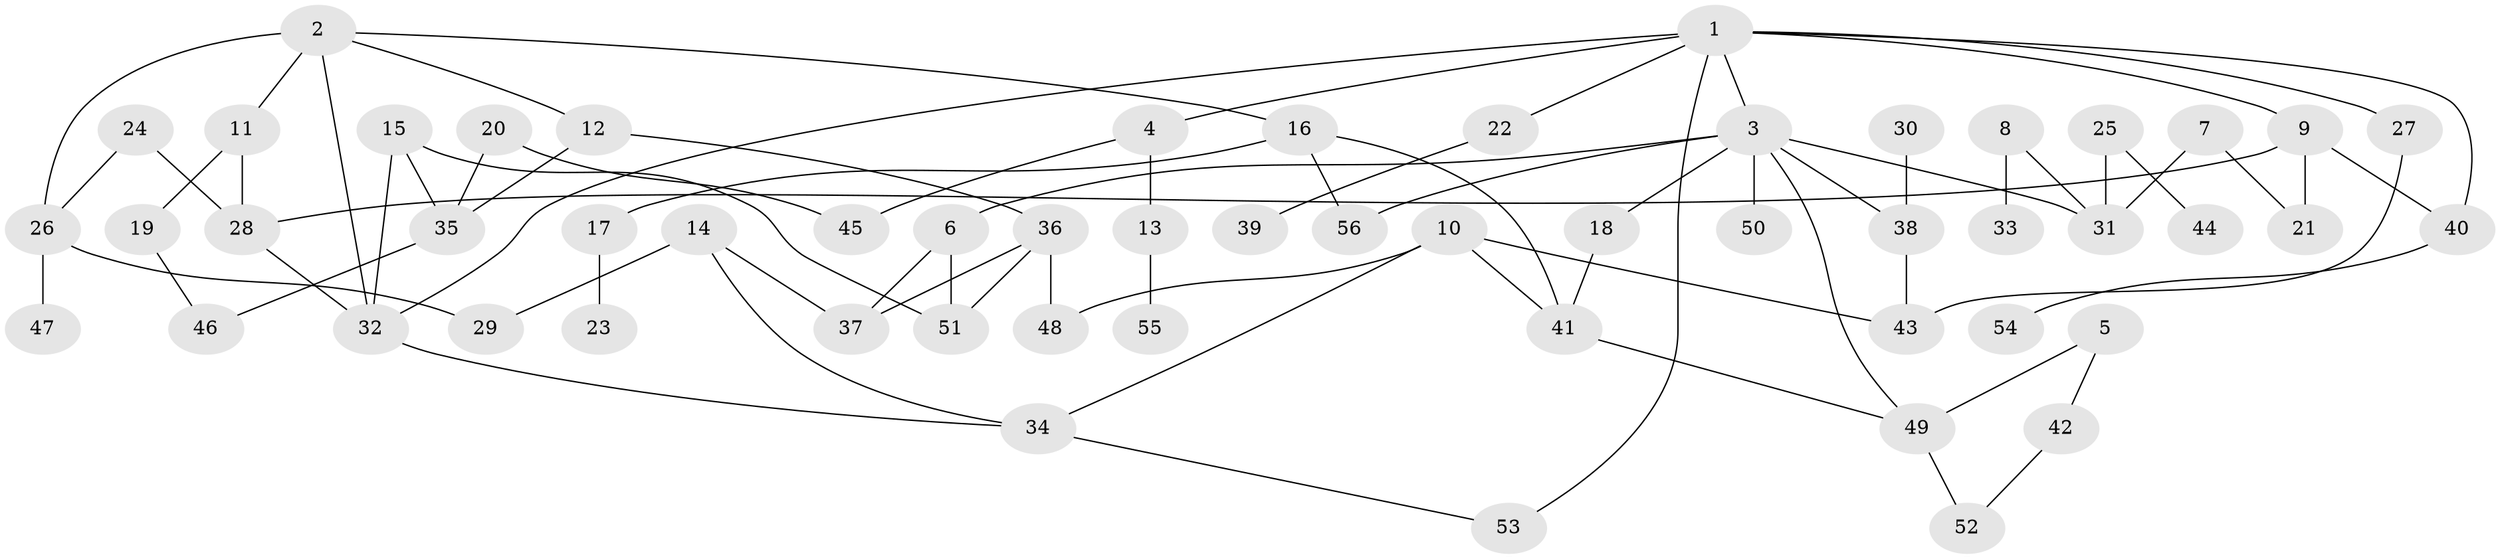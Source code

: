 // original degree distribution, {5: 0.05063291139240506, 10: 0.012658227848101266, 8: 0.012658227848101266, 4: 0.12658227848101267, 6: 0.012658227848101266, 2: 0.379746835443038, 1: 0.24050632911392406, 3: 0.16455696202531644}
// Generated by graph-tools (version 1.1) at 2025/36/03/04/25 23:36:06]
// undirected, 56 vertices, 77 edges
graph export_dot {
  node [color=gray90,style=filled];
  1;
  2;
  3;
  4;
  5;
  6;
  7;
  8;
  9;
  10;
  11;
  12;
  13;
  14;
  15;
  16;
  17;
  18;
  19;
  20;
  21;
  22;
  23;
  24;
  25;
  26;
  27;
  28;
  29;
  30;
  31;
  32;
  33;
  34;
  35;
  36;
  37;
  38;
  39;
  40;
  41;
  42;
  43;
  44;
  45;
  46;
  47;
  48;
  49;
  50;
  51;
  52;
  53;
  54;
  55;
  56;
  1 -- 3 [weight=1.0];
  1 -- 4 [weight=1.0];
  1 -- 9 [weight=1.0];
  1 -- 22 [weight=1.0];
  1 -- 27 [weight=1.0];
  1 -- 32 [weight=1.0];
  1 -- 40 [weight=1.0];
  1 -- 53 [weight=1.0];
  2 -- 11 [weight=1.0];
  2 -- 12 [weight=1.0];
  2 -- 16 [weight=1.0];
  2 -- 26 [weight=1.0];
  2 -- 32 [weight=1.0];
  3 -- 6 [weight=1.0];
  3 -- 18 [weight=2.0];
  3 -- 31 [weight=1.0];
  3 -- 38 [weight=1.0];
  3 -- 49 [weight=1.0];
  3 -- 50 [weight=1.0];
  3 -- 56 [weight=1.0];
  4 -- 13 [weight=1.0];
  4 -- 45 [weight=1.0];
  5 -- 42 [weight=1.0];
  5 -- 49 [weight=1.0];
  6 -- 37 [weight=1.0];
  6 -- 51 [weight=1.0];
  7 -- 21 [weight=1.0];
  7 -- 31 [weight=1.0];
  8 -- 31 [weight=1.0];
  8 -- 33 [weight=1.0];
  9 -- 21 [weight=1.0];
  9 -- 28 [weight=1.0];
  9 -- 40 [weight=1.0];
  10 -- 34 [weight=1.0];
  10 -- 41 [weight=1.0];
  10 -- 43 [weight=1.0];
  10 -- 48 [weight=1.0];
  11 -- 19 [weight=1.0];
  11 -- 28 [weight=1.0];
  12 -- 35 [weight=1.0];
  12 -- 36 [weight=1.0];
  13 -- 55 [weight=1.0];
  14 -- 29 [weight=1.0];
  14 -- 34 [weight=1.0];
  14 -- 37 [weight=1.0];
  15 -- 32 [weight=1.0];
  15 -- 35 [weight=1.0];
  15 -- 51 [weight=1.0];
  16 -- 17 [weight=1.0];
  16 -- 41 [weight=1.0];
  16 -- 56 [weight=1.0];
  17 -- 23 [weight=1.0];
  18 -- 41 [weight=1.0];
  19 -- 46 [weight=1.0];
  20 -- 35 [weight=1.0];
  20 -- 45 [weight=1.0];
  22 -- 39 [weight=1.0];
  24 -- 26 [weight=1.0];
  24 -- 28 [weight=1.0];
  25 -- 31 [weight=1.0];
  25 -- 44 [weight=1.0];
  26 -- 29 [weight=1.0];
  26 -- 47 [weight=1.0];
  27 -- 43 [weight=1.0];
  28 -- 32 [weight=1.0];
  30 -- 38 [weight=1.0];
  32 -- 34 [weight=1.0];
  34 -- 53 [weight=1.0];
  35 -- 46 [weight=1.0];
  36 -- 37 [weight=1.0];
  36 -- 48 [weight=1.0];
  36 -- 51 [weight=1.0];
  38 -- 43 [weight=1.0];
  40 -- 54 [weight=1.0];
  41 -- 49 [weight=1.0];
  42 -- 52 [weight=1.0];
  49 -- 52 [weight=1.0];
}
